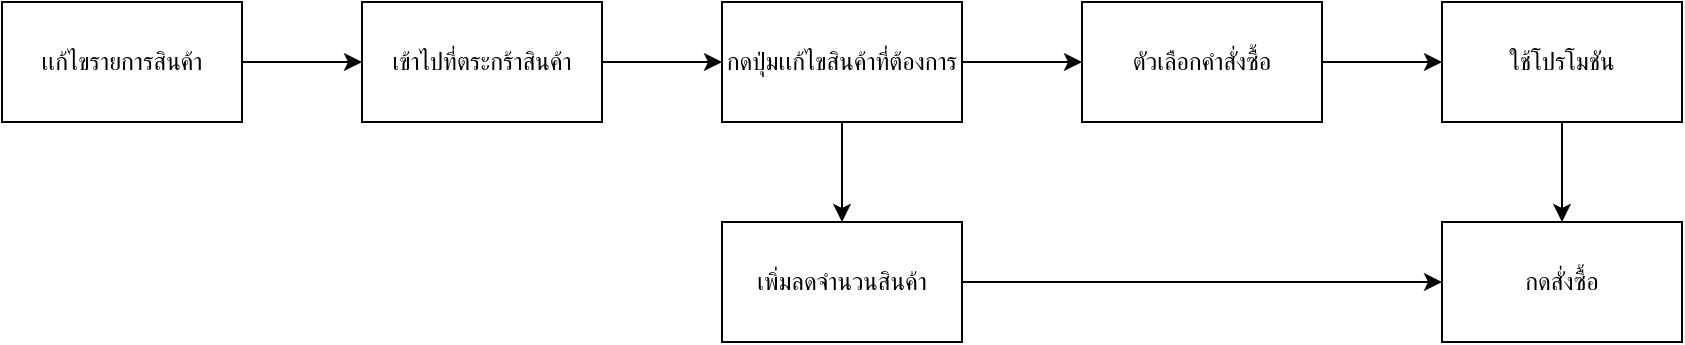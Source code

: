 <mxfile version="20.1.1" type="device"><diagram id="zBNaE9j52cCn9CQFoO-b" name="Page-1"><mxGraphModel dx="868" dy="425" grid="1" gridSize="10" guides="1" tooltips="1" connect="1" arrows="1" fold="1" page="1" pageScale="1" pageWidth="827" pageHeight="1169" math="0" shadow="0"><root><mxCell id="0"/><mxCell id="1" parent="0"/><mxCell id="JFWHy38Vb7XQRib4cl5M-3" style="edgeStyle=orthogonalEdgeStyle;rounded=0;orthogonalLoop=1;jettySize=auto;html=1;exitX=1;exitY=0.5;exitDx=0;exitDy=0;entryX=0;entryY=0.5;entryDx=0;entryDy=0;" edge="1" parent="1" source="JFWHy38Vb7XQRib4cl5M-1" target="JFWHy38Vb7XQRib4cl5M-2"><mxGeometry relative="1" as="geometry"/></mxCell><mxCell id="JFWHy38Vb7XQRib4cl5M-1" value="เเก้ไขรายการสินค้า" style="rounded=0;whiteSpace=wrap;html=1;" vertex="1" parent="1"><mxGeometry x="30" y="230" width="120" height="60" as="geometry"/></mxCell><mxCell id="JFWHy38Vb7XQRib4cl5M-5" style="edgeStyle=orthogonalEdgeStyle;rounded=0;orthogonalLoop=1;jettySize=auto;html=1;exitX=1;exitY=0.5;exitDx=0;exitDy=0;" edge="1" parent="1" source="JFWHy38Vb7XQRib4cl5M-2" target="JFWHy38Vb7XQRib4cl5M-4"><mxGeometry relative="1" as="geometry"/></mxCell><mxCell id="JFWHy38Vb7XQRib4cl5M-2" value="เข้าไปที่ตระกร้าสินค้า" style="rounded=0;whiteSpace=wrap;html=1;" vertex="1" parent="1"><mxGeometry x="210" y="230" width="120" height="60" as="geometry"/></mxCell><mxCell id="JFWHy38Vb7XQRib4cl5M-7" style="edgeStyle=orthogonalEdgeStyle;rounded=0;orthogonalLoop=1;jettySize=auto;html=1;exitX=0.5;exitY=1;exitDx=0;exitDy=0;entryX=0.5;entryY=0;entryDx=0;entryDy=0;" edge="1" parent="1" source="JFWHy38Vb7XQRib4cl5M-4" target="JFWHy38Vb7XQRib4cl5M-6"><mxGeometry relative="1" as="geometry"/></mxCell><mxCell id="JFWHy38Vb7XQRib4cl5M-9" style="edgeStyle=orthogonalEdgeStyle;rounded=0;orthogonalLoop=1;jettySize=auto;html=1;exitX=1;exitY=0.5;exitDx=0;exitDy=0;entryX=0;entryY=0.5;entryDx=0;entryDy=0;" edge="1" parent="1" source="JFWHy38Vb7XQRib4cl5M-4" target="JFWHy38Vb7XQRib4cl5M-8"><mxGeometry relative="1" as="geometry"/></mxCell><mxCell id="JFWHy38Vb7XQRib4cl5M-4" value="กดปุ่มเเก้ไขสินค้าที่ต้องการ" style="rounded=0;whiteSpace=wrap;html=1;" vertex="1" parent="1"><mxGeometry x="390" y="230" width="120" height="60" as="geometry"/></mxCell><mxCell id="JFWHy38Vb7XQRib4cl5M-14" style="edgeStyle=orthogonalEdgeStyle;rounded=0;orthogonalLoop=1;jettySize=auto;html=1;exitX=1;exitY=0.5;exitDx=0;exitDy=0;" edge="1" parent="1" source="JFWHy38Vb7XQRib4cl5M-6" target="JFWHy38Vb7XQRib4cl5M-12"><mxGeometry relative="1" as="geometry"/></mxCell><mxCell id="JFWHy38Vb7XQRib4cl5M-6" value="เพิ่มลดจำนวนสินค้า" style="rounded=0;whiteSpace=wrap;html=1;" vertex="1" parent="1"><mxGeometry x="390" y="340" width="120" height="60" as="geometry"/></mxCell><mxCell id="JFWHy38Vb7XQRib4cl5M-11" style="edgeStyle=orthogonalEdgeStyle;rounded=0;orthogonalLoop=1;jettySize=auto;html=1;exitX=1;exitY=0.5;exitDx=0;exitDy=0;" edge="1" parent="1" source="JFWHy38Vb7XQRib4cl5M-8" target="JFWHy38Vb7XQRib4cl5M-10"><mxGeometry relative="1" as="geometry"/></mxCell><mxCell id="JFWHy38Vb7XQRib4cl5M-8" value="ตัวเลือกคำสั่งซื้อ" style="rounded=0;whiteSpace=wrap;html=1;" vertex="1" parent="1"><mxGeometry x="570" y="230" width="120" height="60" as="geometry"/></mxCell><mxCell id="JFWHy38Vb7XQRib4cl5M-13" style="edgeStyle=orthogonalEdgeStyle;rounded=0;orthogonalLoop=1;jettySize=auto;html=1;exitX=0.5;exitY=1;exitDx=0;exitDy=0;entryX=0.5;entryY=0;entryDx=0;entryDy=0;" edge="1" parent="1" source="JFWHy38Vb7XQRib4cl5M-10" target="JFWHy38Vb7XQRib4cl5M-12"><mxGeometry relative="1" as="geometry"/></mxCell><mxCell id="JFWHy38Vb7XQRib4cl5M-10" value="ใช้โปรโมชัน" style="rounded=0;whiteSpace=wrap;html=1;" vertex="1" parent="1"><mxGeometry x="750" y="230" width="120" height="60" as="geometry"/></mxCell><mxCell id="JFWHy38Vb7XQRib4cl5M-12" value="กดสั่งซื้อ" style="rounded=0;whiteSpace=wrap;html=1;" vertex="1" parent="1"><mxGeometry x="750" y="340" width="120" height="60" as="geometry"/></mxCell></root></mxGraphModel></diagram></mxfile>